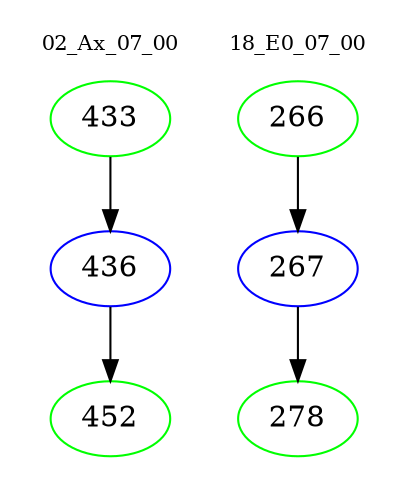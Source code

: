 digraph{
subgraph cluster_0 {
color = white
label = "02_Ax_07_00";
fontsize=10;
T0_433 [label="433", color="green"]
T0_433 -> T0_436 [color="black"]
T0_436 [label="436", color="blue"]
T0_436 -> T0_452 [color="black"]
T0_452 [label="452", color="green"]
}
subgraph cluster_1 {
color = white
label = "18_E0_07_00";
fontsize=10;
T1_266 [label="266", color="green"]
T1_266 -> T1_267 [color="black"]
T1_267 [label="267", color="blue"]
T1_267 -> T1_278 [color="black"]
T1_278 [label="278", color="green"]
}
}
